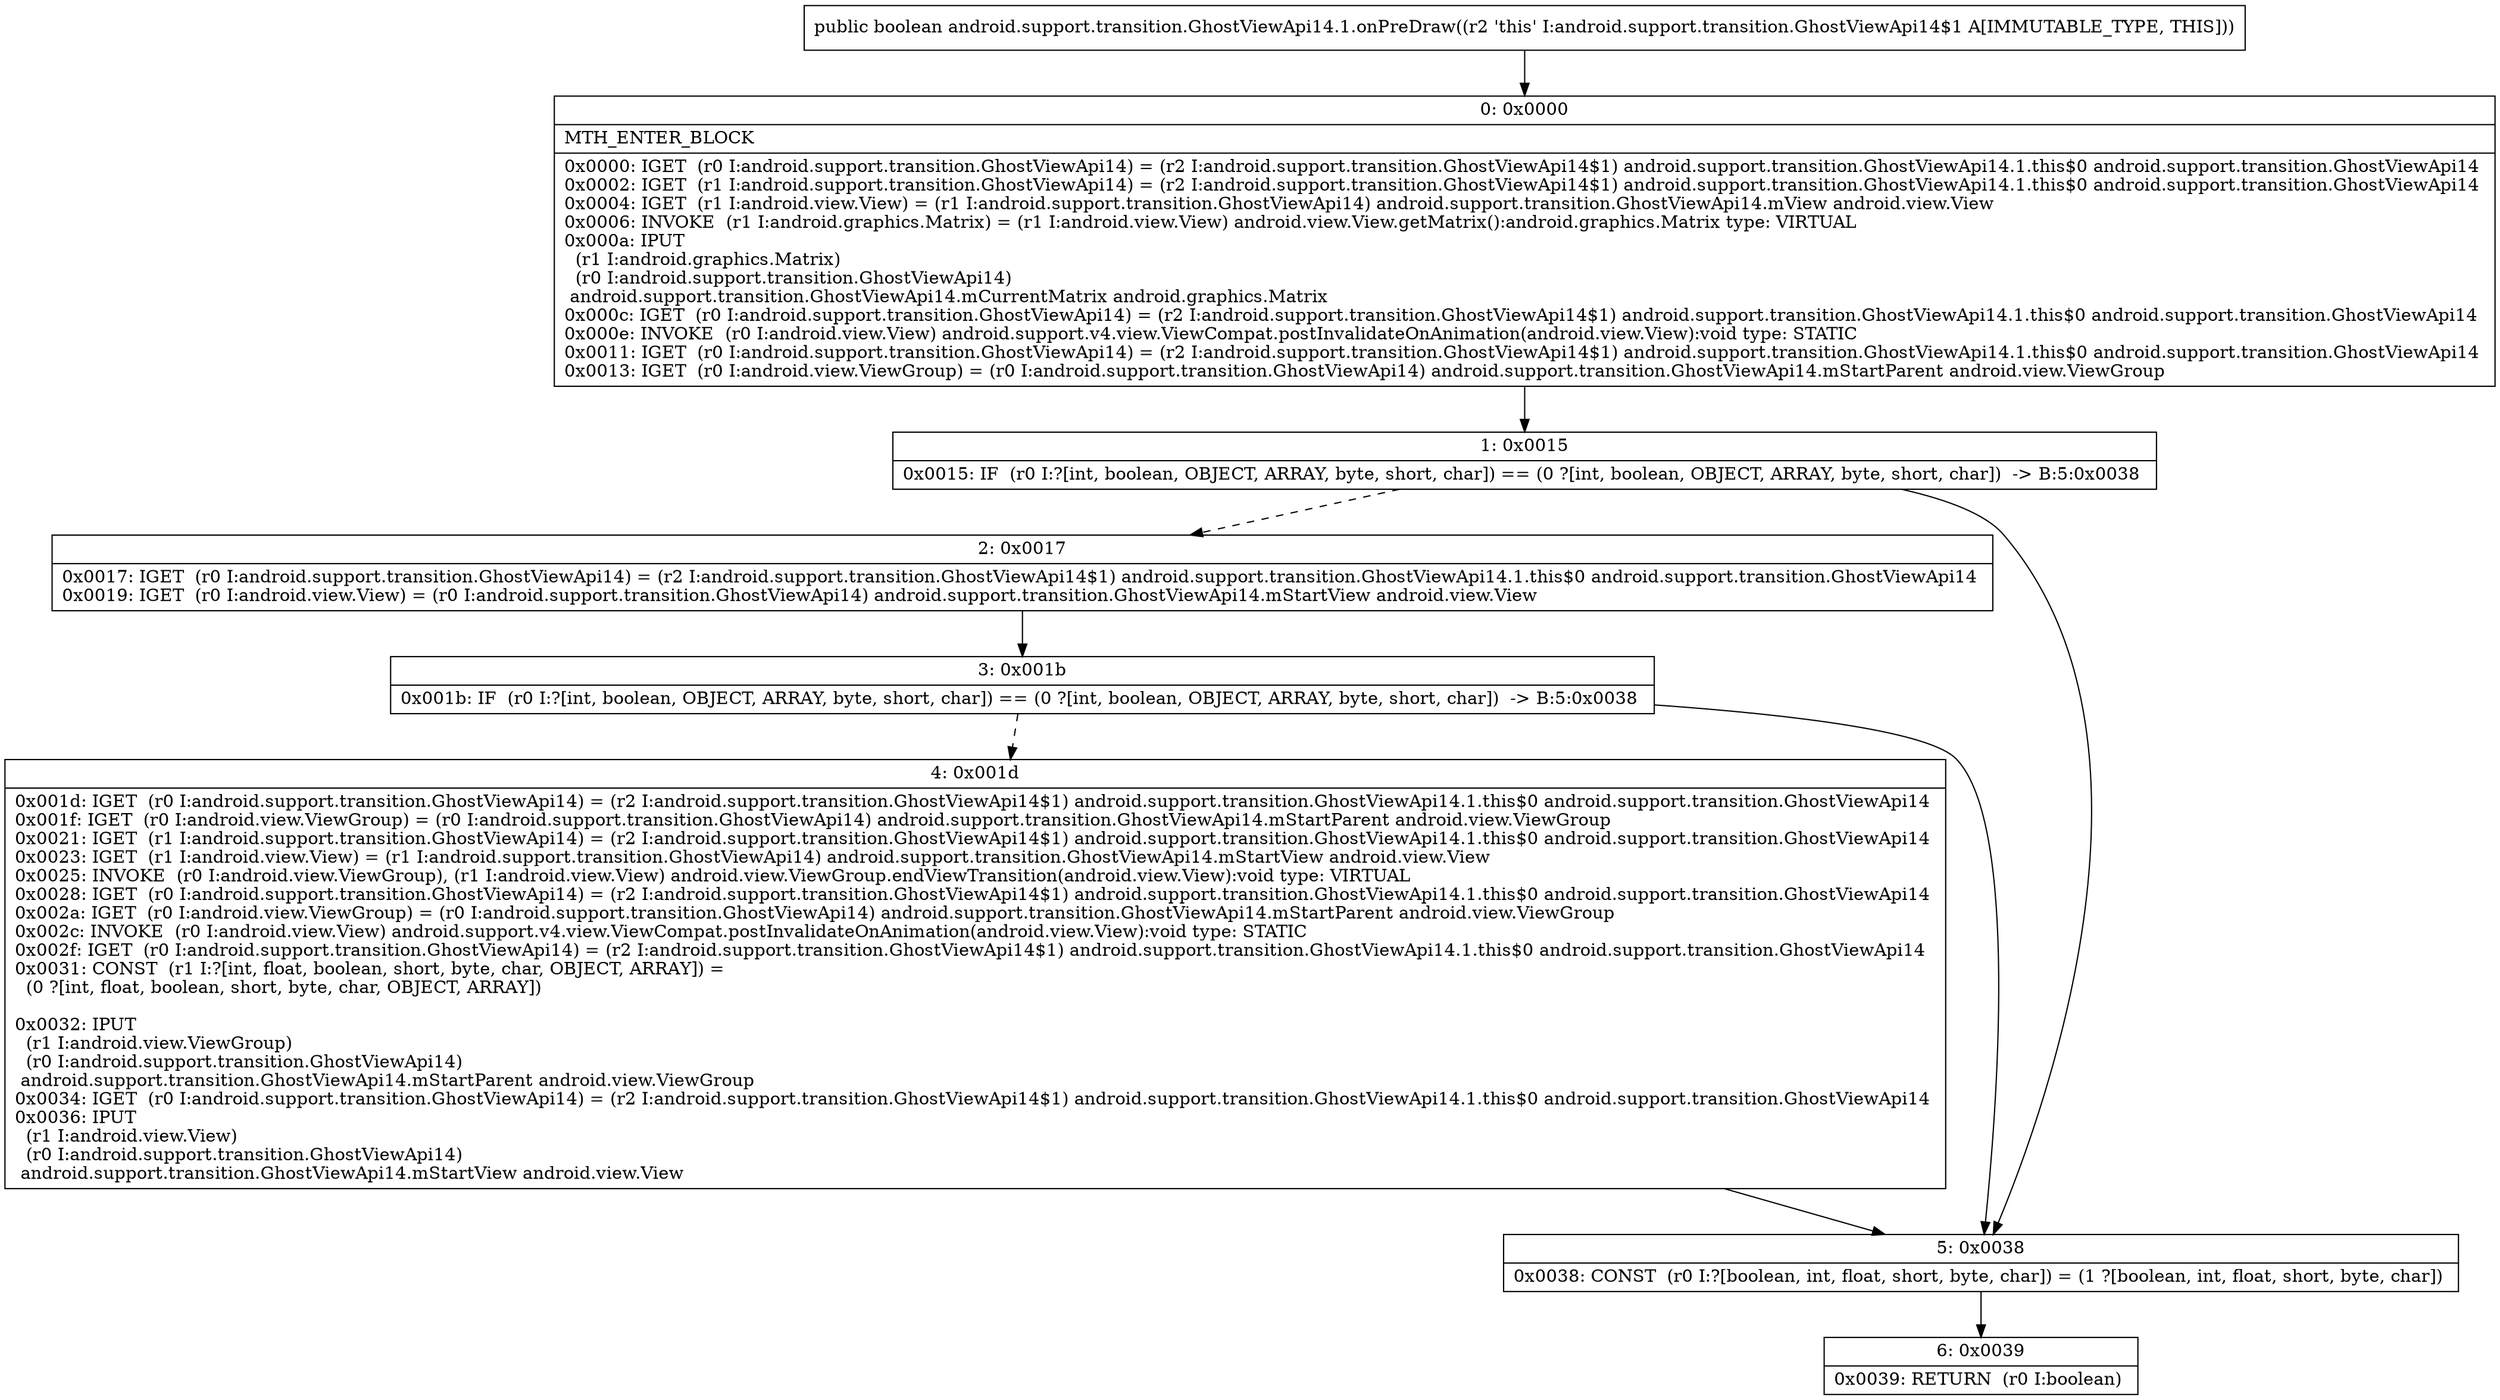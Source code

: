 digraph "CFG forandroid.support.transition.GhostViewApi14.1.onPreDraw()Z" {
Node_0 [shape=record,label="{0\:\ 0x0000|MTH_ENTER_BLOCK\l|0x0000: IGET  (r0 I:android.support.transition.GhostViewApi14) = (r2 I:android.support.transition.GhostViewApi14$1) android.support.transition.GhostViewApi14.1.this$0 android.support.transition.GhostViewApi14 \l0x0002: IGET  (r1 I:android.support.transition.GhostViewApi14) = (r2 I:android.support.transition.GhostViewApi14$1) android.support.transition.GhostViewApi14.1.this$0 android.support.transition.GhostViewApi14 \l0x0004: IGET  (r1 I:android.view.View) = (r1 I:android.support.transition.GhostViewApi14) android.support.transition.GhostViewApi14.mView android.view.View \l0x0006: INVOKE  (r1 I:android.graphics.Matrix) = (r1 I:android.view.View) android.view.View.getMatrix():android.graphics.Matrix type: VIRTUAL \l0x000a: IPUT  \l  (r1 I:android.graphics.Matrix)\l  (r0 I:android.support.transition.GhostViewApi14)\l android.support.transition.GhostViewApi14.mCurrentMatrix android.graphics.Matrix \l0x000c: IGET  (r0 I:android.support.transition.GhostViewApi14) = (r2 I:android.support.transition.GhostViewApi14$1) android.support.transition.GhostViewApi14.1.this$0 android.support.transition.GhostViewApi14 \l0x000e: INVOKE  (r0 I:android.view.View) android.support.v4.view.ViewCompat.postInvalidateOnAnimation(android.view.View):void type: STATIC \l0x0011: IGET  (r0 I:android.support.transition.GhostViewApi14) = (r2 I:android.support.transition.GhostViewApi14$1) android.support.transition.GhostViewApi14.1.this$0 android.support.transition.GhostViewApi14 \l0x0013: IGET  (r0 I:android.view.ViewGroup) = (r0 I:android.support.transition.GhostViewApi14) android.support.transition.GhostViewApi14.mStartParent android.view.ViewGroup \l}"];
Node_1 [shape=record,label="{1\:\ 0x0015|0x0015: IF  (r0 I:?[int, boolean, OBJECT, ARRAY, byte, short, char]) == (0 ?[int, boolean, OBJECT, ARRAY, byte, short, char])  \-\> B:5:0x0038 \l}"];
Node_2 [shape=record,label="{2\:\ 0x0017|0x0017: IGET  (r0 I:android.support.transition.GhostViewApi14) = (r2 I:android.support.transition.GhostViewApi14$1) android.support.transition.GhostViewApi14.1.this$0 android.support.transition.GhostViewApi14 \l0x0019: IGET  (r0 I:android.view.View) = (r0 I:android.support.transition.GhostViewApi14) android.support.transition.GhostViewApi14.mStartView android.view.View \l}"];
Node_3 [shape=record,label="{3\:\ 0x001b|0x001b: IF  (r0 I:?[int, boolean, OBJECT, ARRAY, byte, short, char]) == (0 ?[int, boolean, OBJECT, ARRAY, byte, short, char])  \-\> B:5:0x0038 \l}"];
Node_4 [shape=record,label="{4\:\ 0x001d|0x001d: IGET  (r0 I:android.support.transition.GhostViewApi14) = (r2 I:android.support.transition.GhostViewApi14$1) android.support.transition.GhostViewApi14.1.this$0 android.support.transition.GhostViewApi14 \l0x001f: IGET  (r0 I:android.view.ViewGroup) = (r0 I:android.support.transition.GhostViewApi14) android.support.transition.GhostViewApi14.mStartParent android.view.ViewGroup \l0x0021: IGET  (r1 I:android.support.transition.GhostViewApi14) = (r2 I:android.support.transition.GhostViewApi14$1) android.support.transition.GhostViewApi14.1.this$0 android.support.transition.GhostViewApi14 \l0x0023: IGET  (r1 I:android.view.View) = (r1 I:android.support.transition.GhostViewApi14) android.support.transition.GhostViewApi14.mStartView android.view.View \l0x0025: INVOKE  (r0 I:android.view.ViewGroup), (r1 I:android.view.View) android.view.ViewGroup.endViewTransition(android.view.View):void type: VIRTUAL \l0x0028: IGET  (r0 I:android.support.transition.GhostViewApi14) = (r2 I:android.support.transition.GhostViewApi14$1) android.support.transition.GhostViewApi14.1.this$0 android.support.transition.GhostViewApi14 \l0x002a: IGET  (r0 I:android.view.ViewGroup) = (r0 I:android.support.transition.GhostViewApi14) android.support.transition.GhostViewApi14.mStartParent android.view.ViewGroup \l0x002c: INVOKE  (r0 I:android.view.View) android.support.v4.view.ViewCompat.postInvalidateOnAnimation(android.view.View):void type: STATIC \l0x002f: IGET  (r0 I:android.support.transition.GhostViewApi14) = (r2 I:android.support.transition.GhostViewApi14$1) android.support.transition.GhostViewApi14.1.this$0 android.support.transition.GhostViewApi14 \l0x0031: CONST  (r1 I:?[int, float, boolean, short, byte, char, OBJECT, ARRAY]) = \l  (0 ?[int, float, boolean, short, byte, char, OBJECT, ARRAY])\l \l0x0032: IPUT  \l  (r1 I:android.view.ViewGroup)\l  (r0 I:android.support.transition.GhostViewApi14)\l android.support.transition.GhostViewApi14.mStartParent android.view.ViewGroup \l0x0034: IGET  (r0 I:android.support.transition.GhostViewApi14) = (r2 I:android.support.transition.GhostViewApi14$1) android.support.transition.GhostViewApi14.1.this$0 android.support.transition.GhostViewApi14 \l0x0036: IPUT  \l  (r1 I:android.view.View)\l  (r0 I:android.support.transition.GhostViewApi14)\l android.support.transition.GhostViewApi14.mStartView android.view.View \l}"];
Node_5 [shape=record,label="{5\:\ 0x0038|0x0038: CONST  (r0 I:?[boolean, int, float, short, byte, char]) = (1 ?[boolean, int, float, short, byte, char]) \l}"];
Node_6 [shape=record,label="{6\:\ 0x0039|0x0039: RETURN  (r0 I:boolean) \l}"];
MethodNode[shape=record,label="{public boolean android.support.transition.GhostViewApi14.1.onPreDraw((r2 'this' I:android.support.transition.GhostViewApi14$1 A[IMMUTABLE_TYPE, THIS])) }"];
MethodNode -> Node_0;
Node_0 -> Node_1;
Node_1 -> Node_2[style=dashed];
Node_1 -> Node_5;
Node_2 -> Node_3;
Node_3 -> Node_4[style=dashed];
Node_3 -> Node_5;
Node_4 -> Node_5;
Node_5 -> Node_6;
}

